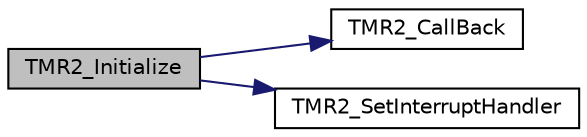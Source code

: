 digraph "TMR2_Initialize"
{
 // LATEX_PDF_SIZE
  edge [fontname="Helvetica",fontsize="10",labelfontname="Helvetica",labelfontsize="10"];
  node [fontname="Helvetica",fontsize="10",shape=record];
  rankdir="LR";
  Node1 [label="TMR2_Initialize",height=0.2,width=0.4,color="black", fillcolor="grey75", style="filled", fontcolor="black",tooltip=" "];
  Node1 -> Node2 [color="midnightblue",fontsize="10",style="solid",fontname="Helvetica"];
  Node2 [label="TMR2_CallBack",height=0.2,width=0.4,color="black", fillcolor="white", style="filled",URL="$tmr2_8c.html#a3636eea703b4350add3364d56101e4c1",tooltip=" "];
  Node1 -> Node3 [color="midnightblue",fontsize="10",style="solid",fontname="Helvetica"];
  Node3 [label="TMR2_SetInterruptHandler",height=0.2,width=0.4,color="black", fillcolor="white", style="filled",URL="$tmr2_8c.html#a96213f388ab9dc5b3cd3ff3b06732b59",tooltip=" "];
}
